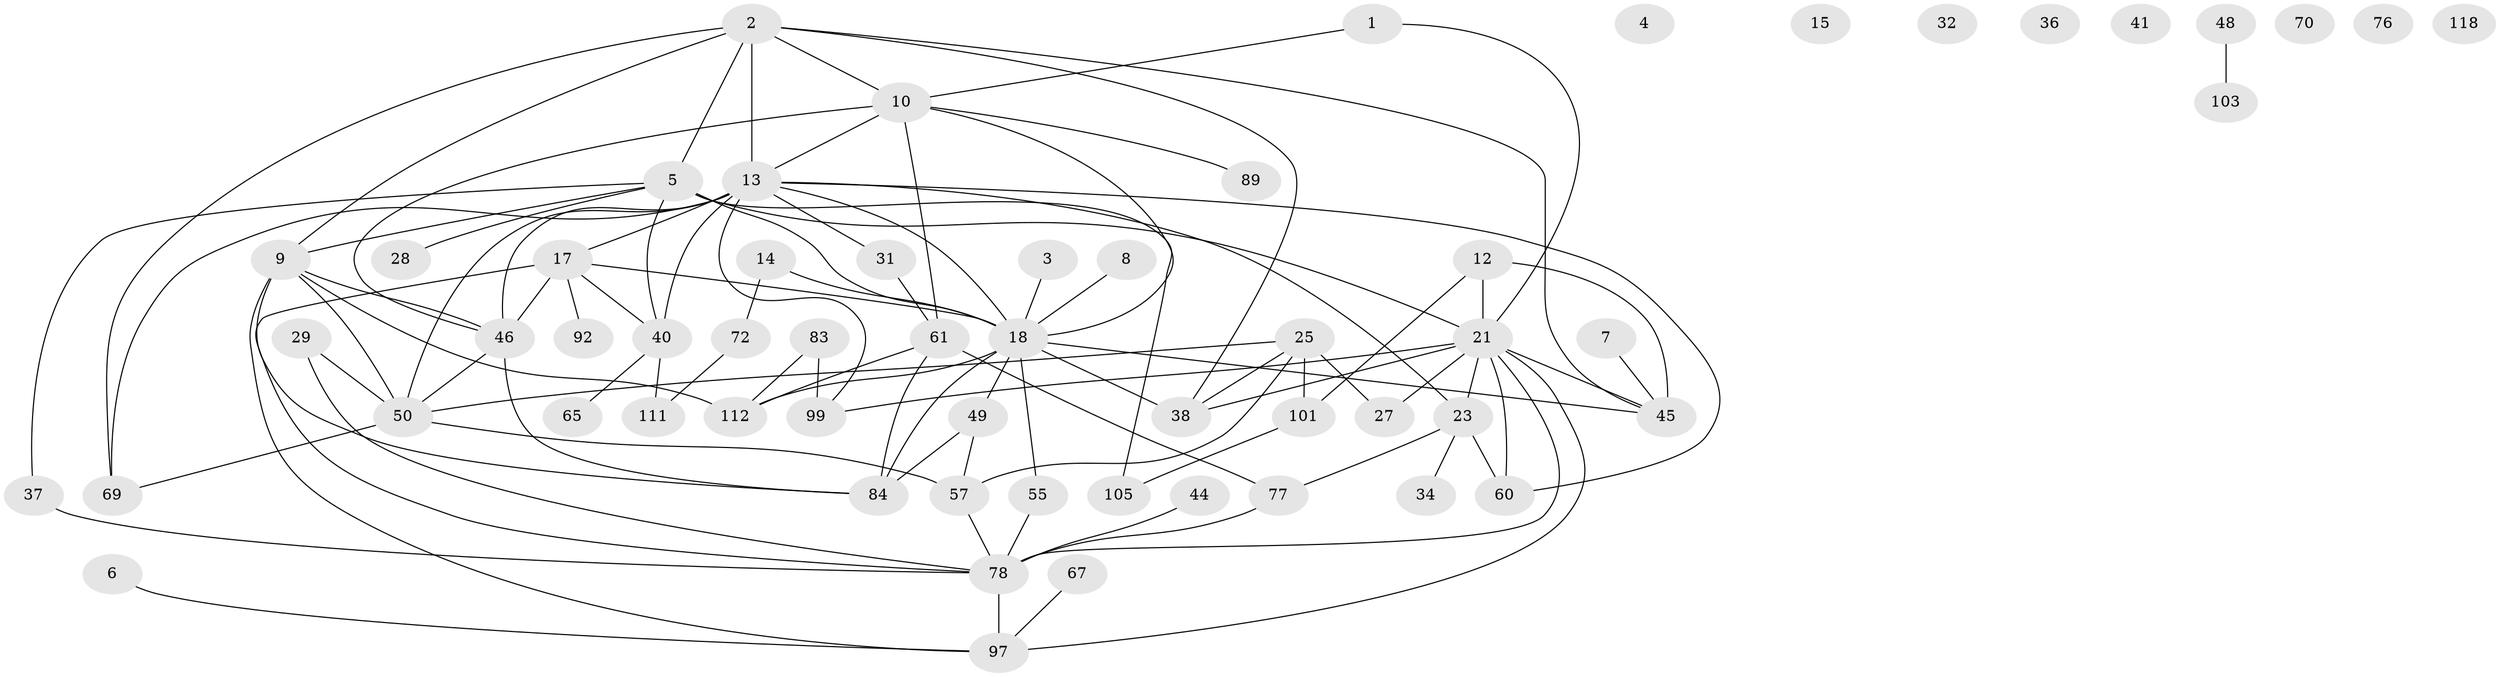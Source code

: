 // original degree distribution, {2: 0.2916666666666667, 6: 0.041666666666666664, 1: 0.15, 0: 0.06666666666666667, 4: 0.15, 3: 0.19166666666666668, 5: 0.08333333333333333, 7: 0.025}
// Generated by graph-tools (version 1.1) at 2025/12/03/09/25 04:12:57]
// undirected, 60 vertices, 98 edges
graph export_dot {
graph [start="1"]
  node [color=gray90,style=filled];
  1;
  2 [super="+87+80"];
  3;
  4;
  5 [super="+47+51+19"];
  6;
  7 [super="+117"];
  8 [super="+86"];
  9 [super="+11"];
  10 [super="+22+16"];
  12 [super="+24"];
  13 [super="+20+68"];
  14;
  15;
  17 [super="+53"];
  18 [super="+42+98+43+30"];
  21 [super="+56+74"];
  23 [super="+120+71"];
  25 [super="+39+58+26"];
  27 [super="+52"];
  28;
  29 [super="+63"];
  31;
  32;
  34;
  36;
  37;
  38 [super="+59+54+66"];
  40 [super="+102"];
  41;
  44;
  45;
  46 [super="+81+62"];
  48;
  49;
  50 [super="+79"];
  55;
  57;
  60 [super="+75"];
  61;
  65;
  67;
  69 [super="+88"];
  70;
  72 [super="+73"];
  76;
  77;
  78 [super="+90"];
  83;
  84 [super="+85"];
  89;
  92;
  97 [super="+114"];
  99;
  101;
  103;
  105;
  111;
  112;
  118;
  1 -- 10;
  1 -- 21;
  2 -- 13;
  2 -- 5;
  2 -- 9;
  2 -- 45;
  2 -- 10;
  2 -- 38;
  2 -- 69;
  3 -- 18;
  5 -- 37;
  5 -- 105;
  5 -- 28;
  5 -- 40;
  5 -- 9;
  5 -- 18 [weight=2];
  5 -- 21;
  6 -- 97;
  7 -- 45;
  8 -- 18;
  9 -- 112;
  9 -- 97;
  9 -- 50;
  9 -- 84;
  9 -- 46;
  10 -- 61;
  10 -- 89;
  10 -- 13;
  10 -- 46 [weight=2];
  10 -- 18;
  12 -- 21;
  12 -- 45;
  12 -- 101;
  13 -- 99;
  13 -- 40;
  13 -- 17;
  13 -- 50;
  13 -- 23;
  13 -- 46;
  13 -- 31;
  13 -- 69;
  13 -- 60;
  13 -- 18;
  14 -- 72;
  14 -- 18;
  17 -- 78;
  17 -- 92;
  17 -- 46;
  17 -- 18 [weight=2];
  17 -- 40;
  18 -- 38;
  18 -- 55;
  18 -- 49;
  18 -- 45;
  18 -- 112;
  18 -- 84;
  21 -- 97;
  21 -- 99;
  21 -- 78;
  21 -- 23;
  21 -- 38;
  21 -- 27;
  21 -- 60;
  21 -- 45;
  23 -- 34;
  23 -- 77;
  23 -- 60;
  25 -- 27;
  25 -- 50;
  25 -- 38;
  25 -- 57;
  25 -- 101;
  29 -- 50;
  29 -- 78;
  31 -- 61;
  37 -- 78;
  40 -- 111;
  40 -- 65;
  44 -- 78;
  46 -- 50;
  46 -- 84;
  48 -- 103;
  49 -- 57;
  49 -- 84 [weight=2];
  50 -- 57;
  50 -- 69;
  55 -- 78;
  57 -- 78;
  61 -- 77;
  61 -- 84;
  61 -- 112;
  67 -- 97;
  72 -- 111;
  77 -- 78 [weight=2];
  78 -- 97;
  83 -- 99;
  83 -- 112;
  101 -- 105;
}
